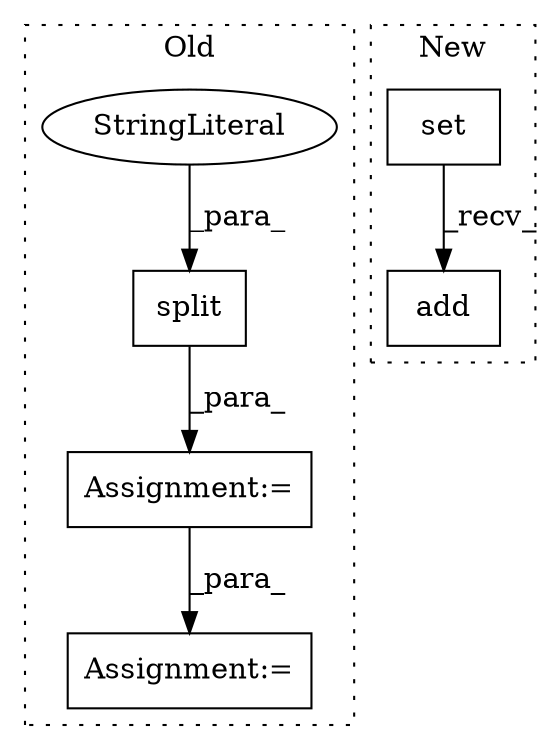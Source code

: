 digraph G {
subgraph cluster0 {
1 [label="split" a="32" s="11991,12000" l="6,1" shape="box"];
3 [label="StringLiteral" a="45" s="11997" l="3" shape="ellipse"];
5 [label="Assignment:=" a="7" s="12014" l="1" shape="box"];
6 [label="Assignment:=" a="7" s="12094" l="33" shape="box"];
label = "Old";
style="dotted";
}
subgraph cluster1 {
2 [label="add" a="32" s="11577,11595" l="4,1" shape="box"];
4 [label="set" a="32" s="11526" l="5" shape="box"];
label = "New";
style="dotted";
}
1 -> 6 [label="_para_"];
3 -> 1 [label="_para_"];
4 -> 2 [label="_recv_"];
6 -> 5 [label="_para_"];
}